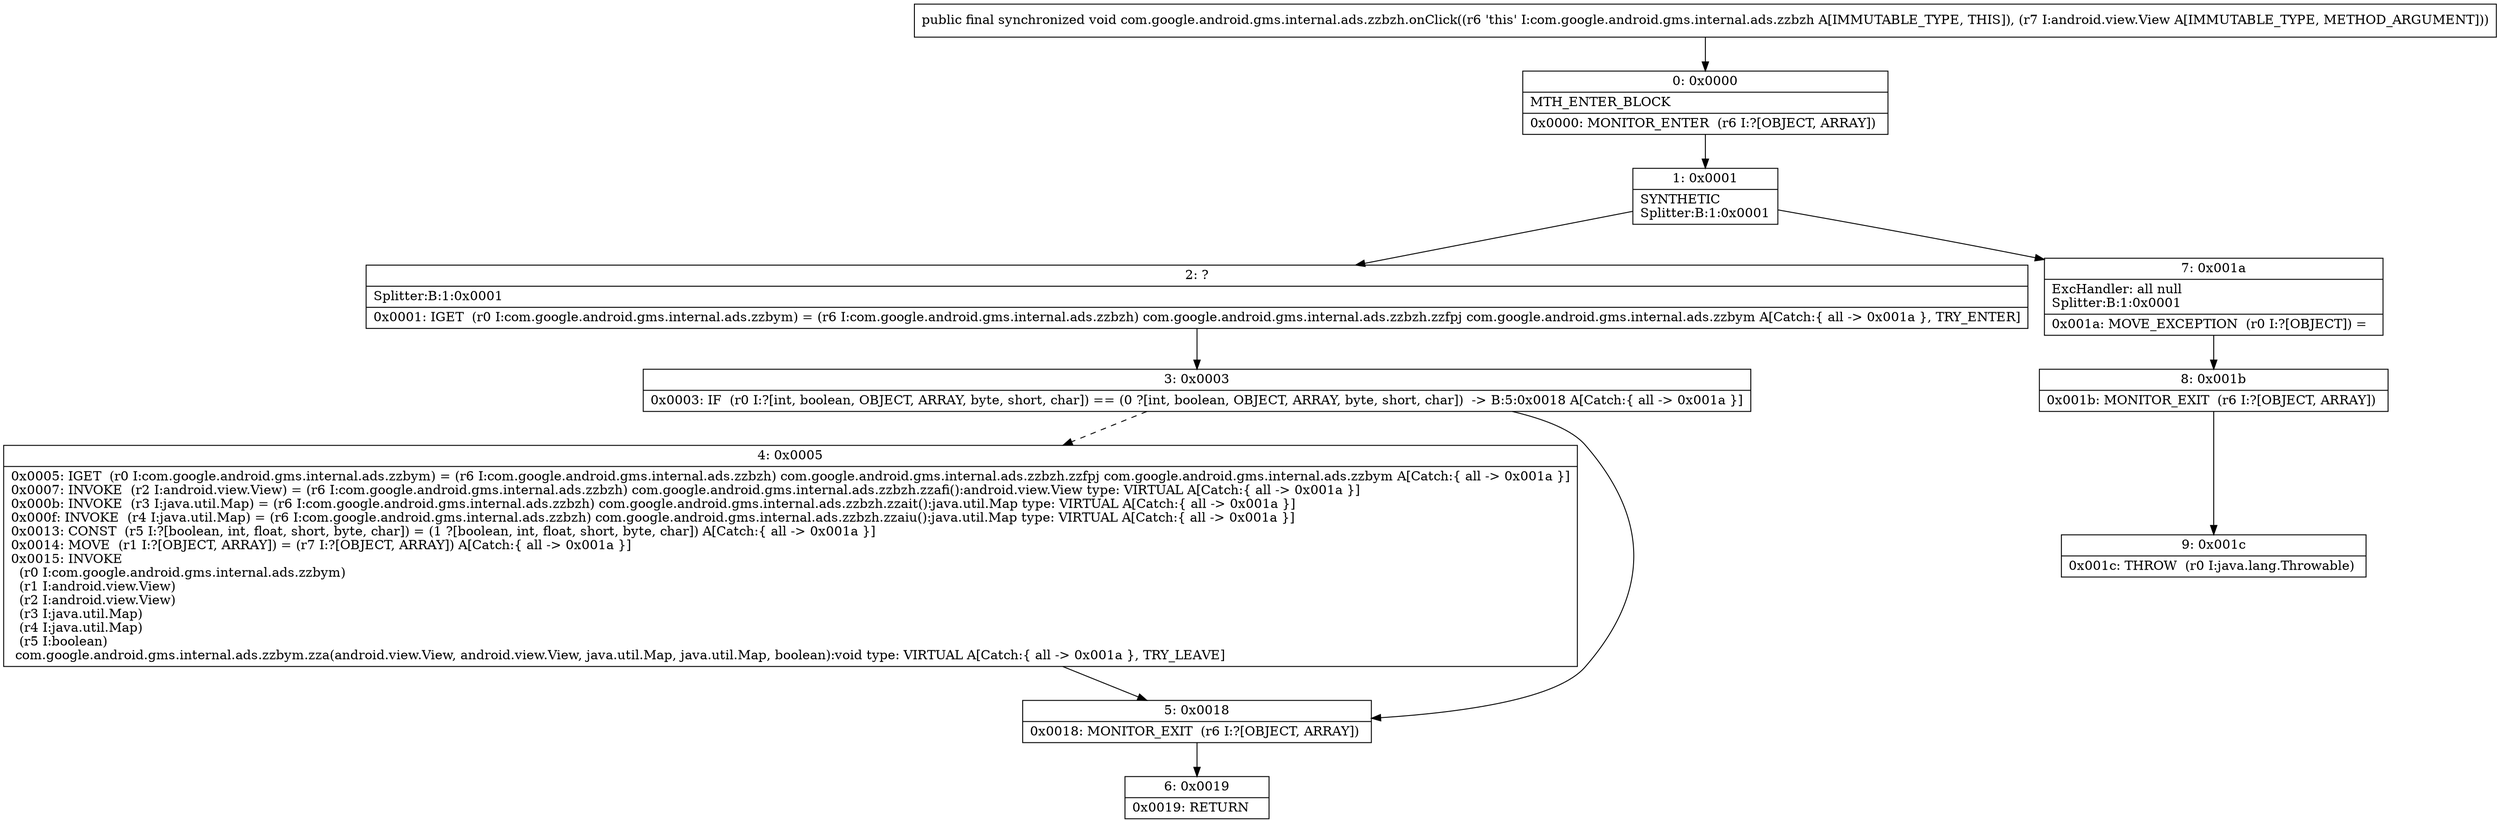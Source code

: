 digraph "CFG forcom.google.android.gms.internal.ads.zzbzh.onClick(Landroid\/view\/View;)V" {
Node_0 [shape=record,label="{0\:\ 0x0000|MTH_ENTER_BLOCK\l|0x0000: MONITOR_ENTER  (r6 I:?[OBJECT, ARRAY]) \l}"];
Node_1 [shape=record,label="{1\:\ 0x0001|SYNTHETIC\lSplitter:B:1:0x0001\l}"];
Node_2 [shape=record,label="{2\:\ ?|Splitter:B:1:0x0001\l|0x0001: IGET  (r0 I:com.google.android.gms.internal.ads.zzbym) = (r6 I:com.google.android.gms.internal.ads.zzbzh) com.google.android.gms.internal.ads.zzbzh.zzfpj com.google.android.gms.internal.ads.zzbym A[Catch:\{ all \-\> 0x001a \}, TRY_ENTER]\l}"];
Node_3 [shape=record,label="{3\:\ 0x0003|0x0003: IF  (r0 I:?[int, boolean, OBJECT, ARRAY, byte, short, char]) == (0 ?[int, boolean, OBJECT, ARRAY, byte, short, char])  \-\> B:5:0x0018 A[Catch:\{ all \-\> 0x001a \}]\l}"];
Node_4 [shape=record,label="{4\:\ 0x0005|0x0005: IGET  (r0 I:com.google.android.gms.internal.ads.zzbym) = (r6 I:com.google.android.gms.internal.ads.zzbzh) com.google.android.gms.internal.ads.zzbzh.zzfpj com.google.android.gms.internal.ads.zzbym A[Catch:\{ all \-\> 0x001a \}]\l0x0007: INVOKE  (r2 I:android.view.View) = (r6 I:com.google.android.gms.internal.ads.zzbzh) com.google.android.gms.internal.ads.zzbzh.zzafi():android.view.View type: VIRTUAL A[Catch:\{ all \-\> 0x001a \}]\l0x000b: INVOKE  (r3 I:java.util.Map) = (r6 I:com.google.android.gms.internal.ads.zzbzh) com.google.android.gms.internal.ads.zzbzh.zzait():java.util.Map type: VIRTUAL A[Catch:\{ all \-\> 0x001a \}]\l0x000f: INVOKE  (r4 I:java.util.Map) = (r6 I:com.google.android.gms.internal.ads.zzbzh) com.google.android.gms.internal.ads.zzbzh.zzaiu():java.util.Map type: VIRTUAL A[Catch:\{ all \-\> 0x001a \}]\l0x0013: CONST  (r5 I:?[boolean, int, float, short, byte, char]) = (1 ?[boolean, int, float, short, byte, char]) A[Catch:\{ all \-\> 0x001a \}]\l0x0014: MOVE  (r1 I:?[OBJECT, ARRAY]) = (r7 I:?[OBJECT, ARRAY]) A[Catch:\{ all \-\> 0x001a \}]\l0x0015: INVOKE  \l  (r0 I:com.google.android.gms.internal.ads.zzbym)\l  (r1 I:android.view.View)\l  (r2 I:android.view.View)\l  (r3 I:java.util.Map)\l  (r4 I:java.util.Map)\l  (r5 I:boolean)\l com.google.android.gms.internal.ads.zzbym.zza(android.view.View, android.view.View, java.util.Map, java.util.Map, boolean):void type: VIRTUAL A[Catch:\{ all \-\> 0x001a \}, TRY_LEAVE]\l}"];
Node_5 [shape=record,label="{5\:\ 0x0018|0x0018: MONITOR_EXIT  (r6 I:?[OBJECT, ARRAY]) \l}"];
Node_6 [shape=record,label="{6\:\ 0x0019|0x0019: RETURN   \l}"];
Node_7 [shape=record,label="{7\:\ 0x001a|ExcHandler: all null\lSplitter:B:1:0x0001\l|0x001a: MOVE_EXCEPTION  (r0 I:?[OBJECT]) =  \l}"];
Node_8 [shape=record,label="{8\:\ 0x001b|0x001b: MONITOR_EXIT  (r6 I:?[OBJECT, ARRAY]) \l}"];
Node_9 [shape=record,label="{9\:\ 0x001c|0x001c: THROW  (r0 I:java.lang.Throwable) \l}"];
MethodNode[shape=record,label="{public final synchronized void com.google.android.gms.internal.ads.zzbzh.onClick((r6 'this' I:com.google.android.gms.internal.ads.zzbzh A[IMMUTABLE_TYPE, THIS]), (r7 I:android.view.View A[IMMUTABLE_TYPE, METHOD_ARGUMENT])) }"];
MethodNode -> Node_0;
Node_0 -> Node_1;
Node_1 -> Node_2;
Node_1 -> Node_7;
Node_2 -> Node_3;
Node_3 -> Node_4[style=dashed];
Node_3 -> Node_5;
Node_4 -> Node_5;
Node_5 -> Node_6;
Node_7 -> Node_8;
Node_8 -> Node_9;
}

